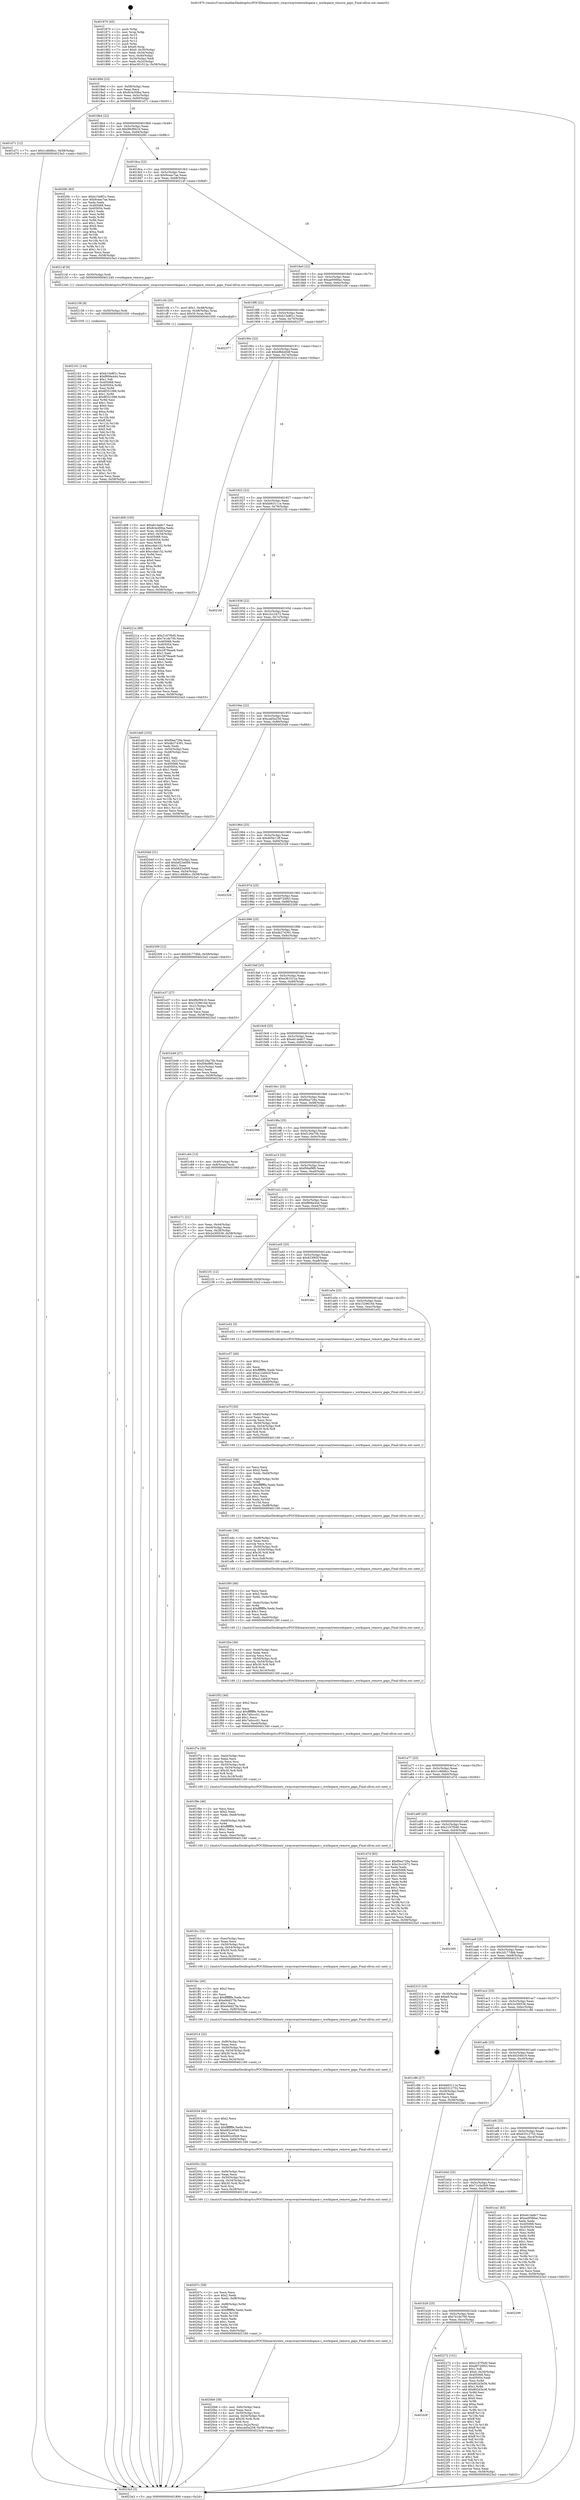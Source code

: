 digraph "0x401870" {
  label = "0x401870 (/mnt/c/Users/mathe/Desktop/tcc/POCII/binaries/extr_swayswaytreeworkspace.c_workspace_remove_gaps_Final-ollvm.out::main(0))"
  labelloc = "t"
  node[shape=record]

  Entry [label="",width=0.3,height=0.3,shape=circle,fillcolor=black,style=filled]
  "0x40189d" [label="{
     0x40189d [23]\l
     | [instrs]\l
     &nbsp;&nbsp;0x40189d \<+3\>: mov -0x58(%rbp),%eax\l
     &nbsp;&nbsp;0x4018a0 \<+2\>: mov %eax,%ecx\l
     &nbsp;&nbsp;0x4018a2 \<+6\>: sub $0x8c4c00ba,%ecx\l
     &nbsp;&nbsp;0x4018a8 \<+3\>: mov %eax,-0x5c(%rbp)\l
     &nbsp;&nbsp;0x4018ab \<+3\>: mov %ecx,-0x60(%rbp)\l
     &nbsp;&nbsp;0x4018ae \<+6\>: je 0000000000401d71 \<main+0x501\>\l
  }"]
  "0x401d71" [label="{
     0x401d71 [12]\l
     | [instrs]\l
     &nbsp;&nbsp;0x401d71 \<+7\>: movl $0x1c48d6cc,-0x58(%rbp)\l
     &nbsp;&nbsp;0x401d78 \<+5\>: jmp 00000000004023a3 \<main+0xb33\>\l
  }"]
  "0x4018b4" [label="{
     0x4018b4 [22]\l
     | [instrs]\l
     &nbsp;&nbsp;0x4018b4 \<+5\>: jmp 00000000004018b9 \<main+0x49\>\l
     &nbsp;&nbsp;0x4018b9 \<+3\>: mov -0x5c(%rbp),%eax\l
     &nbsp;&nbsp;0x4018bc \<+5\>: sub $0x99cf9416,%eax\l
     &nbsp;&nbsp;0x4018c1 \<+3\>: mov %eax,-0x64(%rbp)\l
     &nbsp;&nbsp;0x4018c4 \<+6\>: je 00000000004020fc \<main+0x88c\>\l
  }"]
  Exit [label="",width=0.3,height=0.3,shape=circle,fillcolor=black,style=filled,peripheries=2]
  "0x4020fc" [label="{
     0x4020fc [83]\l
     | [instrs]\l
     &nbsp;&nbsp;0x4020fc \<+5\>: mov $0xb15e8f1c,%eax\l
     &nbsp;&nbsp;0x402101 \<+5\>: mov $0x9ceac7ae,%ecx\l
     &nbsp;&nbsp;0x402106 \<+2\>: xor %edx,%edx\l
     &nbsp;&nbsp;0x402108 \<+7\>: mov 0x405068,%esi\l
     &nbsp;&nbsp;0x40210f \<+7\>: mov 0x405054,%edi\l
     &nbsp;&nbsp;0x402116 \<+3\>: sub $0x1,%edx\l
     &nbsp;&nbsp;0x402119 \<+3\>: mov %esi,%r8d\l
     &nbsp;&nbsp;0x40211c \<+3\>: add %edx,%r8d\l
     &nbsp;&nbsp;0x40211f \<+4\>: imul %r8d,%esi\l
     &nbsp;&nbsp;0x402123 \<+3\>: and $0x1,%esi\l
     &nbsp;&nbsp;0x402126 \<+3\>: cmp $0x0,%esi\l
     &nbsp;&nbsp;0x402129 \<+4\>: sete %r9b\l
     &nbsp;&nbsp;0x40212d \<+3\>: cmp $0xa,%edi\l
     &nbsp;&nbsp;0x402130 \<+4\>: setl %r10b\l
     &nbsp;&nbsp;0x402134 \<+3\>: mov %r9b,%r11b\l
     &nbsp;&nbsp;0x402137 \<+3\>: and %r10b,%r11b\l
     &nbsp;&nbsp;0x40213a \<+3\>: xor %r10b,%r9b\l
     &nbsp;&nbsp;0x40213d \<+3\>: or %r9b,%r11b\l
     &nbsp;&nbsp;0x402140 \<+4\>: test $0x1,%r11b\l
     &nbsp;&nbsp;0x402144 \<+3\>: cmovne %ecx,%eax\l
     &nbsp;&nbsp;0x402147 \<+3\>: mov %eax,-0x58(%rbp)\l
     &nbsp;&nbsp;0x40214a \<+5\>: jmp 00000000004023a3 \<main+0xb33\>\l
  }"]
  "0x4018ca" [label="{
     0x4018ca [22]\l
     | [instrs]\l
     &nbsp;&nbsp;0x4018ca \<+5\>: jmp 00000000004018cf \<main+0x5f\>\l
     &nbsp;&nbsp;0x4018cf \<+3\>: mov -0x5c(%rbp),%eax\l
     &nbsp;&nbsp;0x4018d2 \<+5\>: sub $0x9ceac7ae,%eax\l
     &nbsp;&nbsp;0x4018d7 \<+3\>: mov %eax,-0x68(%rbp)\l
     &nbsp;&nbsp;0x4018da \<+6\>: je 000000000040214f \<main+0x8df\>\l
  }"]
  "0x401b3f" [label="{
     0x401b3f\l
  }", style=dashed]
  "0x40214f" [label="{
     0x40214f [9]\l
     | [instrs]\l
     &nbsp;&nbsp;0x40214f \<+4\>: mov -0x50(%rbp),%rdi\l
     &nbsp;&nbsp;0x402153 \<+5\>: call 0000000000401240 \<workspace_remove_gaps\>\l
     | [calls]\l
     &nbsp;&nbsp;0x401240 \{1\} (/mnt/c/Users/mathe/Desktop/tcc/POCII/binaries/extr_swayswaytreeworkspace.c_workspace_remove_gaps_Final-ollvm.out::workspace_remove_gaps)\l
  }"]
  "0x4018e0" [label="{
     0x4018e0 [22]\l
     | [instrs]\l
     &nbsp;&nbsp;0x4018e0 \<+5\>: jmp 00000000004018e5 \<main+0x75\>\l
     &nbsp;&nbsp;0x4018e5 \<+3\>: mov -0x5c(%rbp),%eax\l
     &nbsp;&nbsp;0x4018e8 \<+5\>: sub $0xae9566ac,%eax\l
     &nbsp;&nbsp;0x4018ed \<+3\>: mov %eax,-0x6c(%rbp)\l
     &nbsp;&nbsp;0x4018f0 \<+6\>: je 0000000000401cf4 \<main+0x484\>\l
  }"]
  "0x402272" [label="{
     0x402272 [151]\l
     | [instrs]\l
     &nbsp;&nbsp;0x402272 \<+5\>: mov $0x2197f5d0,%eax\l
     &nbsp;&nbsp;0x402277 \<+5\>: mov $0xd9720f43,%ecx\l
     &nbsp;&nbsp;0x40227c \<+2\>: mov $0x1,%dl\l
     &nbsp;&nbsp;0x40227e \<+7\>: movl $0x0,-0x30(%rbp)\l
     &nbsp;&nbsp;0x402285 \<+7\>: mov 0x405068,%esi\l
     &nbsp;&nbsp;0x40228c \<+7\>: mov 0x405054,%edi\l
     &nbsp;&nbsp;0x402293 \<+3\>: mov %esi,%r8d\l
     &nbsp;&nbsp;0x402296 \<+7\>: sub $0x802d3e36,%r8d\l
     &nbsp;&nbsp;0x40229d \<+4\>: sub $0x1,%r8d\l
     &nbsp;&nbsp;0x4022a1 \<+7\>: add $0x802d3e36,%r8d\l
     &nbsp;&nbsp;0x4022a8 \<+4\>: imul %r8d,%esi\l
     &nbsp;&nbsp;0x4022ac \<+3\>: and $0x1,%esi\l
     &nbsp;&nbsp;0x4022af \<+3\>: cmp $0x0,%esi\l
     &nbsp;&nbsp;0x4022b2 \<+4\>: sete %r9b\l
     &nbsp;&nbsp;0x4022b6 \<+3\>: cmp $0xa,%edi\l
     &nbsp;&nbsp;0x4022b9 \<+4\>: setl %r10b\l
     &nbsp;&nbsp;0x4022bd \<+3\>: mov %r9b,%r11b\l
     &nbsp;&nbsp;0x4022c0 \<+4\>: xor $0xff,%r11b\l
     &nbsp;&nbsp;0x4022c4 \<+3\>: mov %r10b,%bl\l
     &nbsp;&nbsp;0x4022c7 \<+3\>: xor $0xff,%bl\l
     &nbsp;&nbsp;0x4022ca \<+3\>: xor $0x1,%dl\l
     &nbsp;&nbsp;0x4022cd \<+3\>: mov %r11b,%r14b\l
     &nbsp;&nbsp;0x4022d0 \<+4\>: and $0xff,%r14b\l
     &nbsp;&nbsp;0x4022d4 \<+3\>: and %dl,%r9b\l
     &nbsp;&nbsp;0x4022d7 \<+3\>: mov %bl,%r15b\l
     &nbsp;&nbsp;0x4022da \<+4\>: and $0xff,%r15b\l
     &nbsp;&nbsp;0x4022de \<+3\>: and %dl,%r10b\l
     &nbsp;&nbsp;0x4022e1 \<+3\>: or %r9b,%r14b\l
     &nbsp;&nbsp;0x4022e4 \<+3\>: or %r10b,%r15b\l
     &nbsp;&nbsp;0x4022e7 \<+3\>: xor %r15b,%r14b\l
     &nbsp;&nbsp;0x4022ea \<+3\>: or %bl,%r11b\l
     &nbsp;&nbsp;0x4022ed \<+4\>: xor $0xff,%r11b\l
     &nbsp;&nbsp;0x4022f1 \<+3\>: or $0x1,%dl\l
     &nbsp;&nbsp;0x4022f4 \<+3\>: and %dl,%r11b\l
     &nbsp;&nbsp;0x4022f7 \<+3\>: or %r11b,%r14b\l
     &nbsp;&nbsp;0x4022fa \<+4\>: test $0x1,%r14b\l
     &nbsp;&nbsp;0x4022fe \<+3\>: cmovne %ecx,%eax\l
     &nbsp;&nbsp;0x402301 \<+3\>: mov %eax,-0x58(%rbp)\l
     &nbsp;&nbsp;0x402304 \<+5\>: jmp 00000000004023a3 \<main+0xb33\>\l
  }"]
  "0x401cf4" [label="{
     0x401cf4 [20]\l
     | [instrs]\l
     &nbsp;&nbsp;0x401cf4 \<+7\>: movl $0x1,-0x48(%rbp)\l
     &nbsp;&nbsp;0x401cfb \<+4\>: movslq -0x48(%rbp),%rax\l
     &nbsp;&nbsp;0x401cff \<+4\>: imul $0x30,%rax,%rdi\l
     &nbsp;&nbsp;0x401d03 \<+5\>: call 0000000000401050 \<malloc@plt\>\l
     | [calls]\l
     &nbsp;&nbsp;0x401050 \{1\} (unknown)\l
  }"]
  "0x4018f6" [label="{
     0x4018f6 [22]\l
     | [instrs]\l
     &nbsp;&nbsp;0x4018f6 \<+5\>: jmp 00000000004018fb \<main+0x8b\>\l
     &nbsp;&nbsp;0x4018fb \<+3\>: mov -0x5c(%rbp),%eax\l
     &nbsp;&nbsp;0x4018fe \<+5\>: sub $0xb15e8f1c,%eax\l
     &nbsp;&nbsp;0x401903 \<+3\>: mov %eax,-0x70(%rbp)\l
     &nbsp;&nbsp;0x401906 \<+6\>: je 0000000000402377 \<main+0xb07\>\l
  }"]
  "0x401b26" [label="{
     0x401b26 [25]\l
     | [instrs]\l
     &nbsp;&nbsp;0x401b26 \<+5\>: jmp 0000000000401b2b \<main+0x2bb\>\l
     &nbsp;&nbsp;0x401b2b \<+3\>: mov -0x5c(%rbp),%eax\l
     &nbsp;&nbsp;0x401b2e \<+5\>: sub $0x7e1de700,%eax\l
     &nbsp;&nbsp;0x401b33 \<+6\>: mov %eax,-0xcc(%rbp)\l
     &nbsp;&nbsp;0x401b39 \<+6\>: je 0000000000402272 \<main+0xa02\>\l
  }"]
  "0x402377" [label="{
     0x402377\l
  }", style=dashed]
  "0x40190c" [label="{
     0x40190c [22]\l
     | [instrs]\l
     &nbsp;&nbsp;0x40190c \<+5\>: jmp 0000000000401911 \<main+0xa1\>\l
     &nbsp;&nbsp;0x401911 \<+3\>: mov -0x5c(%rbp),%eax\l
     &nbsp;&nbsp;0x401914 \<+5\>: sub $0xb9bb40df,%eax\l
     &nbsp;&nbsp;0x401919 \<+3\>: mov %eax,-0x74(%rbp)\l
     &nbsp;&nbsp;0x40191c \<+6\>: je 000000000040221a \<main+0x9aa\>\l
  }"]
  "0x402209" [label="{
     0x402209\l
  }", style=dashed]
  "0x40221a" [label="{
     0x40221a [88]\l
     | [instrs]\l
     &nbsp;&nbsp;0x40221a \<+5\>: mov $0x2197f5d0,%eax\l
     &nbsp;&nbsp;0x40221f \<+5\>: mov $0x7e1de700,%ecx\l
     &nbsp;&nbsp;0x402224 \<+7\>: mov 0x405068,%edx\l
     &nbsp;&nbsp;0x40222b \<+7\>: mov 0x405054,%esi\l
     &nbsp;&nbsp;0x402232 \<+2\>: mov %edx,%edi\l
     &nbsp;&nbsp;0x402234 \<+6\>: sub $0x2878eae8,%edi\l
     &nbsp;&nbsp;0x40223a \<+3\>: sub $0x1,%edi\l
     &nbsp;&nbsp;0x40223d \<+6\>: add $0x2878eae8,%edi\l
     &nbsp;&nbsp;0x402243 \<+3\>: imul %edi,%edx\l
     &nbsp;&nbsp;0x402246 \<+3\>: and $0x1,%edx\l
     &nbsp;&nbsp;0x402249 \<+3\>: cmp $0x0,%edx\l
     &nbsp;&nbsp;0x40224c \<+4\>: sete %r8b\l
     &nbsp;&nbsp;0x402250 \<+3\>: cmp $0xa,%esi\l
     &nbsp;&nbsp;0x402253 \<+4\>: setl %r9b\l
     &nbsp;&nbsp;0x402257 \<+3\>: mov %r8b,%r10b\l
     &nbsp;&nbsp;0x40225a \<+3\>: and %r9b,%r10b\l
     &nbsp;&nbsp;0x40225d \<+3\>: xor %r9b,%r8b\l
     &nbsp;&nbsp;0x402260 \<+3\>: or %r8b,%r10b\l
     &nbsp;&nbsp;0x402263 \<+4\>: test $0x1,%r10b\l
     &nbsp;&nbsp;0x402267 \<+3\>: cmovne %ecx,%eax\l
     &nbsp;&nbsp;0x40226a \<+3\>: mov %eax,-0x58(%rbp)\l
     &nbsp;&nbsp;0x40226d \<+5\>: jmp 00000000004023a3 \<main+0xb33\>\l
  }"]
  "0x401922" [label="{
     0x401922 [22]\l
     | [instrs]\l
     &nbsp;&nbsp;0x401922 \<+5\>: jmp 0000000000401927 \<main+0xb7\>\l
     &nbsp;&nbsp;0x401927 \<+3\>: mov -0x5c(%rbp),%eax\l
     &nbsp;&nbsp;0x40192a \<+5\>: sub $0xbb63111e,%eax\l
     &nbsp;&nbsp;0x40192f \<+3\>: mov %eax,-0x78(%rbp)\l
     &nbsp;&nbsp;0x401932 \<+6\>: je 00000000004021fd \<main+0x98d\>\l
  }"]
  "0x402161" [label="{
     0x402161 [144]\l
     | [instrs]\l
     &nbsp;&nbsp;0x402161 \<+5\>: mov $0xb15e8f1c,%eax\l
     &nbsp;&nbsp;0x402166 \<+5\>: mov $0xf806e444,%ecx\l
     &nbsp;&nbsp;0x40216b \<+2\>: mov $0x1,%dl\l
     &nbsp;&nbsp;0x40216d \<+7\>: mov 0x405068,%esi\l
     &nbsp;&nbsp;0x402174 \<+8\>: mov 0x405054,%r8d\l
     &nbsp;&nbsp;0x40217c \<+3\>: mov %esi,%r9d\l
     &nbsp;&nbsp;0x40217f \<+7\>: add $0x8f351098,%r9d\l
     &nbsp;&nbsp;0x402186 \<+4\>: sub $0x1,%r9d\l
     &nbsp;&nbsp;0x40218a \<+7\>: sub $0x8f351098,%r9d\l
     &nbsp;&nbsp;0x402191 \<+4\>: imul %r9d,%esi\l
     &nbsp;&nbsp;0x402195 \<+3\>: and $0x1,%esi\l
     &nbsp;&nbsp;0x402198 \<+3\>: cmp $0x0,%esi\l
     &nbsp;&nbsp;0x40219b \<+4\>: sete %r10b\l
     &nbsp;&nbsp;0x40219f \<+4\>: cmp $0xa,%r8d\l
     &nbsp;&nbsp;0x4021a3 \<+4\>: setl %r11b\l
     &nbsp;&nbsp;0x4021a7 \<+3\>: mov %r10b,%bl\l
     &nbsp;&nbsp;0x4021aa \<+3\>: xor $0xff,%bl\l
     &nbsp;&nbsp;0x4021ad \<+3\>: mov %r11b,%r14b\l
     &nbsp;&nbsp;0x4021b0 \<+4\>: xor $0xff,%r14b\l
     &nbsp;&nbsp;0x4021b4 \<+3\>: xor $0x0,%dl\l
     &nbsp;&nbsp;0x4021b7 \<+3\>: mov %bl,%r15b\l
     &nbsp;&nbsp;0x4021ba \<+4\>: and $0x0,%r15b\l
     &nbsp;&nbsp;0x4021be \<+3\>: and %dl,%r10b\l
     &nbsp;&nbsp;0x4021c1 \<+3\>: mov %r14b,%r12b\l
     &nbsp;&nbsp;0x4021c4 \<+4\>: and $0x0,%r12b\l
     &nbsp;&nbsp;0x4021c8 \<+3\>: and %dl,%r11b\l
     &nbsp;&nbsp;0x4021cb \<+3\>: or %r10b,%r15b\l
     &nbsp;&nbsp;0x4021ce \<+3\>: or %r11b,%r12b\l
     &nbsp;&nbsp;0x4021d1 \<+3\>: xor %r12b,%r15b\l
     &nbsp;&nbsp;0x4021d4 \<+3\>: or %r14b,%bl\l
     &nbsp;&nbsp;0x4021d7 \<+3\>: xor $0xff,%bl\l
     &nbsp;&nbsp;0x4021da \<+3\>: or $0x0,%dl\l
     &nbsp;&nbsp;0x4021dd \<+2\>: and %dl,%bl\l
     &nbsp;&nbsp;0x4021df \<+3\>: or %bl,%r15b\l
     &nbsp;&nbsp;0x4021e2 \<+4\>: test $0x1,%r15b\l
     &nbsp;&nbsp;0x4021e6 \<+3\>: cmovne %ecx,%eax\l
     &nbsp;&nbsp;0x4021e9 \<+3\>: mov %eax,-0x58(%rbp)\l
     &nbsp;&nbsp;0x4021ec \<+5\>: jmp 00000000004023a3 \<main+0xb33\>\l
  }"]
  "0x4021fd" [label="{
     0x4021fd\l
  }", style=dashed]
  "0x401938" [label="{
     0x401938 [22]\l
     | [instrs]\l
     &nbsp;&nbsp;0x401938 \<+5\>: jmp 000000000040193d \<main+0xcd\>\l
     &nbsp;&nbsp;0x40193d \<+3\>: mov -0x5c(%rbp),%eax\l
     &nbsp;&nbsp;0x401940 \<+5\>: sub $0xc2cc2472,%eax\l
     &nbsp;&nbsp;0x401945 \<+3\>: mov %eax,-0x7c(%rbp)\l
     &nbsp;&nbsp;0x401948 \<+6\>: je 0000000000401dd0 \<main+0x560\>\l
  }"]
  "0x402158" [label="{
     0x402158 [9]\l
     | [instrs]\l
     &nbsp;&nbsp;0x402158 \<+4\>: mov -0x50(%rbp),%rdi\l
     &nbsp;&nbsp;0x40215c \<+5\>: call 0000000000401030 \<free@plt\>\l
     | [calls]\l
     &nbsp;&nbsp;0x401030 \{1\} (unknown)\l
  }"]
  "0x401dd0" [label="{
     0x401dd0 [103]\l
     | [instrs]\l
     &nbsp;&nbsp;0x401dd0 \<+5\>: mov $0xf0ea729a,%eax\l
     &nbsp;&nbsp;0x401dd5 \<+5\>: mov $0xdb274391,%ecx\l
     &nbsp;&nbsp;0x401dda \<+2\>: xor %edx,%edx\l
     &nbsp;&nbsp;0x401ddc \<+3\>: mov -0x54(%rbp),%esi\l
     &nbsp;&nbsp;0x401ddf \<+3\>: cmp -0x48(%rbp),%esi\l
     &nbsp;&nbsp;0x401de2 \<+4\>: setl %dil\l
     &nbsp;&nbsp;0x401de6 \<+4\>: and $0x1,%dil\l
     &nbsp;&nbsp;0x401dea \<+4\>: mov %dil,-0x21(%rbp)\l
     &nbsp;&nbsp;0x401dee \<+7\>: mov 0x405068,%esi\l
     &nbsp;&nbsp;0x401df5 \<+8\>: mov 0x405054,%r8d\l
     &nbsp;&nbsp;0x401dfd \<+3\>: sub $0x1,%edx\l
     &nbsp;&nbsp;0x401e00 \<+3\>: mov %esi,%r9d\l
     &nbsp;&nbsp;0x401e03 \<+3\>: add %edx,%r9d\l
     &nbsp;&nbsp;0x401e06 \<+4\>: imul %r9d,%esi\l
     &nbsp;&nbsp;0x401e0a \<+3\>: and $0x1,%esi\l
     &nbsp;&nbsp;0x401e0d \<+3\>: cmp $0x0,%esi\l
     &nbsp;&nbsp;0x401e10 \<+4\>: sete %dil\l
     &nbsp;&nbsp;0x401e14 \<+4\>: cmp $0xa,%r8d\l
     &nbsp;&nbsp;0x401e18 \<+4\>: setl %r10b\l
     &nbsp;&nbsp;0x401e1c \<+3\>: mov %dil,%r11b\l
     &nbsp;&nbsp;0x401e1f \<+3\>: and %r10b,%r11b\l
     &nbsp;&nbsp;0x401e22 \<+3\>: xor %r10b,%dil\l
     &nbsp;&nbsp;0x401e25 \<+3\>: or %dil,%r11b\l
     &nbsp;&nbsp;0x401e28 \<+4\>: test $0x1,%r11b\l
     &nbsp;&nbsp;0x401e2c \<+3\>: cmovne %ecx,%eax\l
     &nbsp;&nbsp;0x401e2f \<+3\>: mov %eax,-0x58(%rbp)\l
     &nbsp;&nbsp;0x401e32 \<+5\>: jmp 00000000004023a3 \<main+0xb33\>\l
  }"]
  "0x40194e" [label="{
     0x40194e [22]\l
     | [instrs]\l
     &nbsp;&nbsp;0x40194e \<+5\>: jmp 0000000000401953 \<main+0xe3\>\l
     &nbsp;&nbsp;0x401953 \<+3\>: mov -0x5c(%rbp),%eax\l
     &nbsp;&nbsp;0x401956 \<+5\>: sub $0xcad5a258,%eax\l
     &nbsp;&nbsp;0x40195b \<+3\>: mov %eax,-0x80(%rbp)\l
     &nbsp;&nbsp;0x40195e \<+6\>: je 00000000004020dd \<main+0x86d\>\l
  }"]
  "0x4020b6" [label="{
     0x4020b6 [39]\l
     | [instrs]\l
     &nbsp;&nbsp;0x4020b6 \<+6\>: mov -0xfc(%rbp),%ecx\l
     &nbsp;&nbsp;0x4020bc \<+3\>: imul %eax,%ecx\l
     &nbsp;&nbsp;0x4020bf \<+4\>: mov -0x50(%rbp),%rsi\l
     &nbsp;&nbsp;0x4020c3 \<+4\>: movslq -0x54(%rbp),%rdi\l
     &nbsp;&nbsp;0x4020c7 \<+4\>: imul $0x30,%rdi,%rdi\l
     &nbsp;&nbsp;0x4020cb \<+3\>: add %rdi,%rsi\l
     &nbsp;&nbsp;0x4020ce \<+3\>: mov %ecx,0x2c(%rsi)\l
     &nbsp;&nbsp;0x4020d1 \<+7\>: movl $0xcad5a258,-0x58(%rbp)\l
     &nbsp;&nbsp;0x4020d8 \<+5\>: jmp 00000000004023a3 \<main+0xb33\>\l
  }"]
  "0x4020dd" [label="{
     0x4020dd [31]\l
     | [instrs]\l
     &nbsp;&nbsp;0x4020dd \<+3\>: mov -0x54(%rbp),%eax\l
     &nbsp;&nbsp;0x4020e0 \<+5\>: add $0xb823a008,%eax\l
     &nbsp;&nbsp;0x4020e5 \<+3\>: add $0x1,%eax\l
     &nbsp;&nbsp;0x4020e8 \<+5\>: sub $0xb823a008,%eax\l
     &nbsp;&nbsp;0x4020ed \<+3\>: mov %eax,-0x54(%rbp)\l
     &nbsp;&nbsp;0x4020f0 \<+7\>: movl $0x1c48d6cc,-0x58(%rbp)\l
     &nbsp;&nbsp;0x4020f7 \<+5\>: jmp 00000000004023a3 \<main+0xb33\>\l
  }"]
  "0x401964" [label="{
     0x401964 [25]\l
     | [instrs]\l
     &nbsp;&nbsp;0x401964 \<+5\>: jmp 0000000000401969 \<main+0xf9\>\l
     &nbsp;&nbsp;0x401969 \<+3\>: mov -0x5c(%rbp),%eax\l
     &nbsp;&nbsp;0x40196c \<+5\>: sub $0xd05b11ff,%eax\l
     &nbsp;&nbsp;0x401971 \<+6\>: mov %eax,-0x84(%rbp)\l
     &nbsp;&nbsp;0x401977 \<+6\>: je 0000000000402328 \<main+0xab8\>\l
  }"]
  "0x40207c" [label="{
     0x40207c [58]\l
     | [instrs]\l
     &nbsp;&nbsp;0x40207c \<+2\>: xor %ecx,%ecx\l
     &nbsp;&nbsp;0x40207e \<+5\>: mov $0x2,%edx\l
     &nbsp;&nbsp;0x402083 \<+6\>: mov %edx,-0xf8(%rbp)\l
     &nbsp;&nbsp;0x402089 \<+1\>: cltd\l
     &nbsp;&nbsp;0x40208a \<+7\>: mov -0xf8(%rbp),%r9d\l
     &nbsp;&nbsp;0x402091 \<+3\>: idiv %r9d\l
     &nbsp;&nbsp;0x402094 \<+6\>: imul $0xfffffffe,%edx,%edx\l
     &nbsp;&nbsp;0x40209a \<+3\>: mov %ecx,%r10d\l
     &nbsp;&nbsp;0x40209d \<+3\>: sub %edx,%r10d\l
     &nbsp;&nbsp;0x4020a0 \<+2\>: mov %ecx,%edx\l
     &nbsp;&nbsp;0x4020a2 \<+3\>: sub $0x1,%edx\l
     &nbsp;&nbsp;0x4020a5 \<+3\>: add %edx,%r10d\l
     &nbsp;&nbsp;0x4020a8 \<+3\>: sub %r10d,%ecx\l
     &nbsp;&nbsp;0x4020ab \<+6\>: mov %ecx,-0xfc(%rbp)\l
     &nbsp;&nbsp;0x4020b1 \<+5\>: call 0000000000401160 \<next_i\>\l
     | [calls]\l
     &nbsp;&nbsp;0x401160 \{1\} (/mnt/c/Users/mathe/Desktop/tcc/POCII/binaries/extr_swayswaytreeworkspace.c_workspace_remove_gaps_Final-ollvm.out::next_i)\l
  }"]
  "0x402328" [label="{
     0x402328\l
  }", style=dashed]
  "0x40197d" [label="{
     0x40197d [25]\l
     | [instrs]\l
     &nbsp;&nbsp;0x40197d \<+5\>: jmp 0000000000401982 \<main+0x112\>\l
     &nbsp;&nbsp;0x401982 \<+3\>: mov -0x5c(%rbp),%eax\l
     &nbsp;&nbsp;0x401985 \<+5\>: sub $0xd9720f43,%eax\l
     &nbsp;&nbsp;0x40198a \<+6\>: mov %eax,-0x88(%rbp)\l
     &nbsp;&nbsp;0x401990 \<+6\>: je 0000000000402309 \<main+0xa99\>\l
  }"]
  "0x40205c" [label="{
     0x40205c [32]\l
     | [instrs]\l
     &nbsp;&nbsp;0x40205c \<+6\>: mov -0xf4(%rbp),%ecx\l
     &nbsp;&nbsp;0x402062 \<+3\>: imul %eax,%ecx\l
     &nbsp;&nbsp;0x402065 \<+4\>: mov -0x50(%rbp),%rsi\l
     &nbsp;&nbsp;0x402069 \<+4\>: movslq -0x54(%rbp),%rdi\l
     &nbsp;&nbsp;0x40206d \<+4\>: imul $0x30,%rdi,%rdi\l
     &nbsp;&nbsp;0x402071 \<+3\>: add %rdi,%rsi\l
     &nbsp;&nbsp;0x402074 \<+3\>: mov %ecx,0x28(%rsi)\l
     &nbsp;&nbsp;0x402077 \<+5\>: call 0000000000401160 \<next_i\>\l
     | [calls]\l
     &nbsp;&nbsp;0x401160 \{1\} (/mnt/c/Users/mathe/Desktop/tcc/POCII/binaries/extr_swayswaytreeworkspace.c_workspace_remove_gaps_Final-ollvm.out::next_i)\l
  }"]
  "0x402309" [label="{
     0x402309 [12]\l
     | [instrs]\l
     &nbsp;&nbsp;0x402309 \<+7\>: movl $0x2d177dbb,-0x58(%rbp)\l
     &nbsp;&nbsp;0x402310 \<+5\>: jmp 00000000004023a3 \<main+0xb33\>\l
  }"]
  "0x401996" [label="{
     0x401996 [25]\l
     | [instrs]\l
     &nbsp;&nbsp;0x401996 \<+5\>: jmp 000000000040199b \<main+0x12b\>\l
     &nbsp;&nbsp;0x40199b \<+3\>: mov -0x5c(%rbp),%eax\l
     &nbsp;&nbsp;0x40199e \<+5\>: sub $0xdb274391,%eax\l
     &nbsp;&nbsp;0x4019a3 \<+6\>: mov %eax,-0x8c(%rbp)\l
     &nbsp;&nbsp;0x4019a9 \<+6\>: je 0000000000401e37 \<main+0x5c7\>\l
  }"]
  "0x402034" [label="{
     0x402034 [40]\l
     | [instrs]\l
     &nbsp;&nbsp;0x402034 \<+5\>: mov $0x2,%ecx\l
     &nbsp;&nbsp;0x402039 \<+1\>: cltd\l
     &nbsp;&nbsp;0x40203a \<+2\>: idiv %ecx\l
     &nbsp;&nbsp;0x40203c \<+6\>: imul $0xfffffffe,%edx,%ecx\l
     &nbsp;&nbsp;0x402042 \<+6\>: sub $0x682c45b9,%ecx\l
     &nbsp;&nbsp;0x402048 \<+3\>: add $0x1,%ecx\l
     &nbsp;&nbsp;0x40204b \<+6\>: add $0x682c45b9,%ecx\l
     &nbsp;&nbsp;0x402051 \<+6\>: mov %ecx,-0xf4(%rbp)\l
     &nbsp;&nbsp;0x402057 \<+5\>: call 0000000000401160 \<next_i\>\l
     | [calls]\l
     &nbsp;&nbsp;0x401160 \{1\} (/mnt/c/Users/mathe/Desktop/tcc/POCII/binaries/extr_swayswaytreeworkspace.c_workspace_remove_gaps_Final-ollvm.out::next_i)\l
  }"]
  "0x401e37" [label="{
     0x401e37 [27]\l
     | [instrs]\l
     &nbsp;&nbsp;0x401e37 \<+5\>: mov $0x99cf9416,%eax\l
     &nbsp;&nbsp;0x401e3c \<+5\>: mov $0x1529616d,%ecx\l
     &nbsp;&nbsp;0x401e41 \<+3\>: mov -0x21(%rbp),%dl\l
     &nbsp;&nbsp;0x401e44 \<+3\>: test $0x1,%dl\l
     &nbsp;&nbsp;0x401e47 \<+3\>: cmovne %ecx,%eax\l
     &nbsp;&nbsp;0x401e4a \<+3\>: mov %eax,-0x58(%rbp)\l
     &nbsp;&nbsp;0x401e4d \<+5\>: jmp 00000000004023a3 \<main+0xb33\>\l
  }"]
  "0x4019af" [label="{
     0x4019af [25]\l
     | [instrs]\l
     &nbsp;&nbsp;0x4019af \<+5\>: jmp 00000000004019b4 \<main+0x144\>\l
     &nbsp;&nbsp;0x4019b4 \<+3\>: mov -0x5c(%rbp),%eax\l
     &nbsp;&nbsp;0x4019b7 \<+5\>: sub $0xe361012a,%eax\l
     &nbsp;&nbsp;0x4019bc \<+6\>: mov %eax,-0x90(%rbp)\l
     &nbsp;&nbsp;0x4019c2 \<+6\>: je 0000000000401b49 \<main+0x2d9\>\l
  }"]
  "0x402014" [label="{
     0x402014 [32]\l
     | [instrs]\l
     &nbsp;&nbsp;0x402014 \<+6\>: mov -0xf0(%rbp),%ecx\l
     &nbsp;&nbsp;0x40201a \<+3\>: imul %eax,%ecx\l
     &nbsp;&nbsp;0x40201d \<+4\>: mov -0x50(%rbp),%rsi\l
     &nbsp;&nbsp;0x402021 \<+4\>: movslq -0x54(%rbp),%rdi\l
     &nbsp;&nbsp;0x402025 \<+4\>: imul $0x30,%rdi,%rdi\l
     &nbsp;&nbsp;0x402029 \<+3\>: add %rdi,%rsi\l
     &nbsp;&nbsp;0x40202c \<+3\>: mov %ecx,0x24(%rsi)\l
     &nbsp;&nbsp;0x40202f \<+5\>: call 0000000000401160 \<next_i\>\l
     | [calls]\l
     &nbsp;&nbsp;0x401160 \{1\} (/mnt/c/Users/mathe/Desktop/tcc/POCII/binaries/extr_swayswaytreeworkspace.c_workspace_remove_gaps_Final-ollvm.out::next_i)\l
  }"]
  "0x401b49" [label="{
     0x401b49 [27]\l
     | [instrs]\l
     &nbsp;&nbsp;0x401b49 \<+5\>: mov $0xf126a75b,%eax\l
     &nbsp;&nbsp;0x401b4e \<+5\>: mov $0xf56ef9f0,%ecx\l
     &nbsp;&nbsp;0x401b53 \<+3\>: mov -0x2c(%rbp),%edx\l
     &nbsp;&nbsp;0x401b56 \<+3\>: cmp $0x2,%edx\l
     &nbsp;&nbsp;0x401b59 \<+3\>: cmovne %ecx,%eax\l
     &nbsp;&nbsp;0x401b5c \<+3\>: mov %eax,-0x58(%rbp)\l
     &nbsp;&nbsp;0x401b5f \<+5\>: jmp 00000000004023a3 \<main+0xb33\>\l
  }"]
  "0x4019c8" [label="{
     0x4019c8 [25]\l
     | [instrs]\l
     &nbsp;&nbsp;0x4019c8 \<+5\>: jmp 00000000004019cd \<main+0x15d\>\l
     &nbsp;&nbsp;0x4019cd \<+3\>: mov -0x5c(%rbp),%eax\l
     &nbsp;&nbsp;0x4019d0 \<+5\>: sub $0xeb14a8c7,%eax\l
     &nbsp;&nbsp;0x4019d5 \<+6\>: mov %eax,-0x94(%rbp)\l
     &nbsp;&nbsp;0x4019db \<+6\>: je 0000000000402340 \<main+0xad0\>\l
  }"]
  "0x4023a3" [label="{
     0x4023a3 [5]\l
     | [instrs]\l
     &nbsp;&nbsp;0x4023a3 \<+5\>: jmp 000000000040189d \<main+0x2d\>\l
  }"]
  "0x401870" [label="{
     0x401870 [45]\l
     | [instrs]\l
     &nbsp;&nbsp;0x401870 \<+1\>: push %rbp\l
     &nbsp;&nbsp;0x401871 \<+3\>: mov %rsp,%rbp\l
     &nbsp;&nbsp;0x401874 \<+2\>: push %r15\l
     &nbsp;&nbsp;0x401876 \<+2\>: push %r14\l
     &nbsp;&nbsp;0x401878 \<+2\>: push %r12\l
     &nbsp;&nbsp;0x40187a \<+1\>: push %rbx\l
     &nbsp;&nbsp;0x40187b \<+7\>: sub $0xe0,%rsp\l
     &nbsp;&nbsp;0x401882 \<+7\>: movl $0x0,-0x30(%rbp)\l
     &nbsp;&nbsp;0x401889 \<+3\>: mov %edi,-0x34(%rbp)\l
     &nbsp;&nbsp;0x40188c \<+4\>: mov %rsi,-0x40(%rbp)\l
     &nbsp;&nbsp;0x401890 \<+3\>: mov -0x34(%rbp),%edi\l
     &nbsp;&nbsp;0x401893 \<+3\>: mov %edi,-0x2c(%rbp)\l
     &nbsp;&nbsp;0x401896 \<+7\>: movl $0xe361012a,-0x58(%rbp)\l
  }"]
  "0x401fec" [label="{
     0x401fec [40]\l
     | [instrs]\l
     &nbsp;&nbsp;0x401fec \<+5\>: mov $0x2,%ecx\l
     &nbsp;&nbsp;0x401ff1 \<+1\>: cltd\l
     &nbsp;&nbsp;0x401ff2 \<+2\>: idiv %ecx\l
     &nbsp;&nbsp;0x401ff4 \<+6\>: imul $0xfffffffe,%edx,%ecx\l
     &nbsp;&nbsp;0x401ffa \<+6\>: sub $0xe9dd27fa,%ecx\l
     &nbsp;&nbsp;0x402000 \<+3\>: add $0x1,%ecx\l
     &nbsp;&nbsp;0x402003 \<+6\>: add $0xe9dd27fa,%ecx\l
     &nbsp;&nbsp;0x402009 \<+6\>: mov %ecx,-0xf0(%rbp)\l
     &nbsp;&nbsp;0x40200f \<+5\>: call 0000000000401160 \<next_i\>\l
     | [calls]\l
     &nbsp;&nbsp;0x401160 \{1\} (/mnt/c/Users/mathe/Desktop/tcc/POCII/binaries/extr_swayswaytreeworkspace.c_workspace_remove_gaps_Final-ollvm.out::next_i)\l
  }"]
  "0x402340" [label="{
     0x402340\l
  }", style=dashed]
  "0x4019e1" [label="{
     0x4019e1 [25]\l
     | [instrs]\l
     &nbsp;&nbsp;0x4019e1 \<+5\>: jmp 00000000004019e6 \<main+0x176\>\l
     &nbsp;&nbsp;0x4019e6 \<+3\>: mov -0x5c(%rbp),%eax\l
     &nbsp;&nbsp;0x4019e9 \<+5\>: sub $0xf0ea729a,%eax\l
     &nbsp;&nbsp;0x4019ee \<+6\>: mov %eax,-0x98(%rbp)\l
     &nbsp;&nbsp;0x4019f4 \<+6\>: je 000000000040236b \<main+0xafb\>\l
  }"]
  "0x401fcc" [label="{
     0x401fcc [32]\l
     | [instrs]\l
     &nbsp;&nbsp;0x401fcc \<+6\>: mov -0xec(%rbp),%ecx\l
     &nbsp;&nbsp;0x401fd2 \<+3\>: imul %eax,%ecx\l
     &nbsp;&nbsp;0x401fd5 \<+4\>: mov -0x50(%rbp),%rsi\l
     &nbsp;&nbsp;0x401fd9 \<+4\>: movslq -0x54(%rbp),%rdi\l
     &nbsp;&nbsp;0x401fdd \<+4\>: imul $0x30,%rdi,%rdi\l
     &nbsp;&nbsp;0x401fe1 \<+3\>: add %rdi,%rsi\l
     &nbsp;&nbsp;0x401fe4 \<+3\>: mov %ecx,0x20(%rsi)\l
     &nbsp;&nbsp;0x401fe7 \<+5\>: call 0000000000401160 \<next_i\>\l
     | [calls]\l
     &nbsp;&nbsp;0x401160 \{1\} (/mnt/c/Users/mathe/Desktop/tcc/POCII/binaries/extr_swayswaytreeworkspace.c_workspace_remove_gaps_Final-ollvm.out::next_i)\l
  }"]
  "0x40236b" [label="{
     0x40236b\l
  }", style=dashed]
  "0x4019fa" [label="{
     0x4019fa [25]\l
     | [instrs]\l
     &nbsp;&nbsp;0x4019fa \<+5\>: jmp 00000000004019ff \<main+0x18f\>\l
     &nbsp;&nbsp;0x4019ff \<+3\>: mov -0x5c(%rbp),%eax\l
     &nbsp;&nbsp;0x401a02 \<+5\>: sub $0xf126a75b,%eax\l
     &nbsp;&nbsp;0x401a07 \<+6\>: mov %eax,-0x9c(%rbp)\l
     &nbsp;&nbsp;0x401a0d \<+6\>: je 0000000000401c64 \<main+0x3f4\>\l
  }"]
  "0x401f9e" [label="{
     0x401f9e [46]\l
     | [instrs]\l
     &nbsp;&nbsp;0x401f9e \<+2\>: xor %ecx,%ecx\l
     &nbsp;&nbsp;0x401fa0 \<+5\>: mov $0x2,%edx\l
     &nbsp;&nbsp;0x401fa5 \<+6\>: mov %edx,-0xe8(%rbp)\l
     &nbsp;&nbsp;0x401fab \<+1\>: cltd\l
     &nbsp;&nbsp;0x401fac \<+7\>: mov -0xe8(%rbp),%r9d\l
     &nbsp;&nbsp;0x401fb3 \<+3\>: idiv %r9d\l
     &nbsp;&nbsp;0x401fb6 \<+6\>: imul $0xfffffffe,%edx,%edx\l
     &nbsp;&nbsp;0x401fbc \<+3\>: sub $0x1,%ecx\l
     &nbsp;&nbsp;0x401fbf \<+2\>: sub %ecx,%edx\l
     &nbsp;&nbsp;0x401fc1 \<+6\>: mov %edx,-0xec(%rbp)\l
     &nbsp;&nbsp;0x401fc7 \<+5\>: call 0000000000401160 \<next_i\>\l
     | [calls]\l
     &nbsp;&nbsp;0x401160 \{1\} (/mnt/c/Users/mathe/Desktop/tcc/POCII/binaries/extr_swayswaytreeworkspace.c_workspace_remove_gaps_Final-ollvm.out::next_i)\l
  }"]
  "0x401c64" [label="{
     0x401c64 [13]\l
     | [instrs]\l
     &nbsp;&nbsp;0x401c64 \<+4\>: mov -0x40(%rbp),%rax\l
     &nbsp;&nbsp;0x401c68 \<+4\>: mov 0x8(%rax),%rdi\l
     &nbsp;&nbsp;0x401c6c \<+5\>: call 0000000000401060 \<atoi@plt\>\l
     | [calls]\l
     &nbsp;&nbsp;0x401060 \{1\} (unknown)\l
  }"]
  "0x401a13" [label="{
     0x401a13 [25]\l
     | [instrs]\l
     &nbsp;&nbsp;0x401a13 \<+5\>: jmp 0000000000401a18 \<main+0x1a8\>\l
     &nbsp;&nbsp;0x401a18 \<+3\>: mov -0x5c(%rbp),%eax\l
     &nbsp;&nbsp;0x401a1b \<+5\>: sub $0xf56ef9f0,%eax\l
     &nbsp;&nbsp;0x401a20 \<+6\>: mov %eax,-0xa0(%rbp)\l
     &nbsp;&nbsp;0x401a26 \<+6\>: je 0000000000401b64 \<main+0x2f4\>\l
  }"]
  "0x401c71" [label="{
     0x401c71 [21]\l
     | [instrs]\l
     &nbsp;&nbsp;0x401c71 \<+3\>: mov %eax,-0x44(%rbp)\l
     &nbsp;&nbsp;0x401c74 \<+3\>: mov -0x44(%rbp),%eax\l
     &nbsp;&nbsp;0x401c77 \<+3\>: mov %eax,-0x28(%rbp)\l
     &nbsp;&nbsp;0x401c7a \<+7\>: movl $0x2e3f4536,-0x58(%rbp)\l
     &nbsp;&nbsp;0x401c81 \<+5\>: jmp 00000000004023a3 \<main+0xb33\>\l
  }"]
  "0x401f7a" [label="{
     0x401f7a [36]\l
     | [instrs]\l
     &nbsp;&nbsp;0x401f7a \<+6\>: mov -0xe4(%rbp),%ecx\l
     &nbsp;&nbsp;0x401f80 \<+3\>: imul %eax,%ecx\l
     &nbsp;&nbsp;0x401f83 \<+3\>: movslq %ecx,%rsi\l
     &nbsp;&nbsp;0x401f86 \<+4\>: mov -0x50(%rbp),%rdi\l
     &nbsp;&nbsp;0x401f8a \<+4\>: movslq -0x54(%rbp),%r8\l
     &nbsp;&nbsp;0x401f8e \<+4\>: imul $0x30,%r8,%r8\l
     &nbsp;&nbsp;0x401f92 \<+3\>: add %r8,%rdi\l
     &nbsp;&nbsp;0x401f95 \<+4\>: mov %rsi,0x18(%rdi)\l
     &nbsp;&nbsp;0x401f99 \<+5\>: call 0000000000401160 \<next_i\>\l
     | [calls]\l
     &nbsp;&nbsp;0x401160 \{1\} (/mnt/c/Users/mathe/Desktop/tcc/POCII/binaries/extr_swayswaytreeworkspace.c_workspace_remove_gaps_Final-ollvm.out::next_i)\l
  }"]
  "0x401b64" [label="{
     0x401b64\l
  }", style=dashed]
  "0x401a2c" [label="{
     0x401a2c [25]\l
     | [instrs]\l
     &nbsp;&nbsp;0x401a2c \<+5\>: jmp 0000000000401a31 \<main+0x1c1\>\l
     &nbsp;&nbsp;0x401a31 \<+3\>: mov -0x5c(%rbp),%eax\l
     &nbsp;&nbsp;0x401a34 \<+5\>: sub $0xf806e444,%eax\l
     &nbsp;&nbsp;0x401a39 \<+6\>: mov %eax,-0xa4(%rbp)\l
     &nbsp;&nbsp;0x401a3f \<+6\>: je 00000000004021f1 \<main+0x981\>\l
  }"]
  "0x401f52" [label="{
     0x401f52 [40]\l
     | [instrs]\l
     &nbsp;&nbsp;0x401f52 \<+5\>: mov $0x2,%ecx\l
     &nbsp;&nbsp;0x401f57 \<+1\>: cltd\l
     &nbsp;&nbsp;0x401f58 \<+2\>: idiv %ecx\l
     &nbsp;&nbsp;0x401f5a \<+6\>: imul $0xfffffffe,%edx,%ecx\l
     &nbsp;&nbsp;0x401f60 \<+6\>: sub $0x7a0ccc01,%ecx\l
     &nbsp;&nbsp;0x401f66 \<+3\>: add $0x1,%ecx\l
     &nbsp;&nbsp;0x401f69 \<+6\>: add $0x7a0ccc01,%ecx\l
     &nbsp;&nbsp;0x401f6f \<+6\>: mov %ecx,-0xe4(%rbp)\l
     &nbsp;&nbsp;0x401f75 \<+5\>: call 0000000000401160 \<next_i\>\l
     | [calls]\l
     &nbsp;&nbsp;0x401160 \{1\} (/mnt/c/Users/mathe/Desktop/tcc/POCII/binaries/extr_swayswaytreeworkspace.c_workspace_remove_gaps_Final-ollvm.out::next_i)\l
  }"]
  "0x4021f1" [label="{
     0x4021f1 [12]\l
     | [instrs]\l
     &nbsp;&nbsp;0x4021f1 \<+7\>: movl $0xb9bb40df,-0x58(%rbp)\l
     &nbsp;&nbsp;0x4021f8 \<+5\>: jmp 00000000004023a3 \<main+0xb33\>\l
  }"]
  "0x401a45" [label="{
     0x401a45 [25]\l
     | [instrs]\l
     &nbsp;&nbsp;0x401a45 \<+5\>: jmp 0000000000401a4a \<main+0x1da\>\l
     &nbsp;&nbsp;0x401a4a \<+3\>: mov -0x5c(%rbp),%eax\l
     &nbsp;&nbsp;0x401a4d \<+5\>: sub $0x823f65f,%eax\l
     &nbsp;&nbsp;0x401a52 \<+6\>: mov %eax,-0xa8(%rbp)\l
     &nbsp;&nbsp;0x401a58 \<+6\>: je 0000000000401bbc \<main+0x34c\>\l
  }"]
  "0x401f2e" [label="{
     0x401f2e [36]\l
     | [instrs]\l
     &nbsp;&nbsp;0x401f2e \<+6\>: mov -0xe0(%rbp),%ecx\l
     &nbsp;&nbsp;0x401f34 \<+3\>: imul %eax,%ecx\l
     &nbsp;&nbsp;0x401f37 \<+3\>: movslq %ecx,%rsi\l
     &nbsp;&nbsp;0x401f3a \<+4\>: mov -0x50(%rbp),%rdi\l
     &nbsp;&nbsp;0x401f3e \<+4\>: movslq -0x54(%rbp),%r8\l
     &nbsp;&nbsp;0x401f42 \<+4\>: imul $0x30,%r8,%r8\l
     &nbsp;&nbsp;0x401f46 \<+3\>: add %r8,%rdi\l
     &nbsp;&nbsp;0x401f49 \<+4\>: mov %rsi,0x10(%rdi)\l
     &nbsp;&nbsp;0x401f4d \<+5\>: call 0000000000401160 \<next_i\>\l
     | [calls]\l
     &nbsp;&nbsp;0x401160 \{1\} (/mnt/c/Users/mathe/Desktop/tcc/POCII/binaries/extr_swayswaytreeworkspace.c_workspace_remove_gaps_Final-ollvm.out::next_i)\l
  }"]
  "0x401bbc" [label="{
     0x401bbc\l
  }", style=dashed]
  "0x401a5e" [label="{
     0x401a5e [25]\l
     | [instrs]\l
     &nbsp;&nbsp;0x401a5e \<+5\>: jmp 0000000000401a63 \<main+0x1f3\>\l
     &nbsp;&nbsp;0x401a63 \<+3\>: mov -0x5c(%rbp),%eax\l
     &nbsp;&nbsp;0x401a66 \<+5\>: sub $0x1529616d,%eax\l
     &nbsp;&nbsp;0x401a6b \<+6\>: mov %eax,-0xac(%rbp)\l
     &nbsp;&nbsp;0x401a71 \<+6\>: je 0000000000401e52 \<main+0x5e2\>\l
  }"]
  "0x401f00" [label="{
     0x401f00 [46]\l
     | [instrs]\l
     &nbsp;&nbsp;0x401f00 \<+2\>: xor %ecx,%ecx\l
     &nbsp;&nbsp;0x401f02 \<+5\>: mov $0x2,%edx\l
     &nbsp;&nbsp;0x401f07 \<+6\>: mov %edx,-0xdc(%rbp)\l
     &nbsp;&nbsp;0x401f0d \<+1\>: cltd\l
     &nbsp;&nbsp;0x401f0e \<+7\>: mov -0xdc(%rbp),%r9d\l
     &nbsp;&nbsp;0x401f15 \<+3\>: idiv %r9d\l
     &nbsp;&nbsp;0x401f18 \<+6\>: imul $0xfffffffe,%edx,%edx\l
     &nbsp;&nbsp;0x401f1e \<+3\>: sub $0x1,%ecx\l
     &nbsp;&nbsp;0x401f21 \<+2\>: sub %ecx,%edx\l
     &nbsp;&nbsp;0x401f23 \<+6\>: mov %edx,-0xe0(%rbp)\l
     &nbsp;&nbsp;0x401f29 \<+5\>: call 0000000000401160 \<next_i\>\l
     | [calls]\l
     &nbsp;&nbsp;0x401160 \{1\} (/mnt/c/Users/mathe/Desktop/tcc/POCII/binaries/extr_swayswaytreeworkspace.c_workspace_remove_gaps_Final-ollvm.out::next_i)\l
  }"]
  "0x401e52" [label="{
     0x401e52 [5]\l
     | [instrs]\l
     &nbsp;&nbsp;0x401e52 \<+5\>: call 0000000000401160 \<next_i\>\l
     | [calls]\l
     &nbsp;&nbsp;0x401160 \{1\} (/mnt/c/Users/mathe/Desktop/tcc/POCII/binaries/extr_swayswaytreeworkspace.c_workspace_remove_gaps_Final-ollvm.out::next_i)\l
  }"]
  "0x401a77" [label="{
     0x401a77 [25]\l
     | [instrs]\l
     &nbsp;&nbsp;0x401a77 \<+5\>: jmp 0000000000401a7c \<main+0x20c\>\l
     &nbsp;&nbsp;0x401a7c \<+3\>: mov -0x5c(%rbp),%eax\l
     &nbsp;&nbsp;0x401a7f \<+5\>: sub $0x1c48d6cc,%eax\l
     &nbsp;&nbsp;0x401a84 \<+6\>: mov %eax,-0xb0(%rbp)\l
     &nbsp;&nbsp;0x401a8a \<+6\>: je 0000000000401d7d \<main+0x50d\>\l
  }"]
  "0x401edc" [label="{
     0x401edc [36]\l
     | [instrs]\l
     &nbsp;&nbsp;0x401edc \<+6\>: mov -0xd8(%rbp),%ecx\l
     &nbsp;&nbsp;0x401ee2 \<+3\>: imul %eax,%ecx\l
     &nbsp;&nbsp;0x401ee5 \<+3\>: movslq %ecx,%rsi\l
     &nbsp;&nbsp;0x401ee8 \<+4\>: mov -0x50(%rbp),%rdi\l
     &nbsp;&nbsp;0x401eec \<+4\>: movslq -0x54(%rbp),%r8\l
     &nbsp;&nbsp;0x401ef0 \<+4\>: imul $0x30,%r8,%r8\l
     &nbsp;&nbsp;0x401ef4 \<+3\>: add %r8,%rdi\l
     &nbsp;&nbsp;0x401ef7 \<+4\>: mov %rsi,0x8(%rdi)\l
     &nbsp;&nbsp;0x401efb \<+5\>: call 0000000000401160 \<next_i\>\l
     | [calls]\l
     &nbsp;&nbsp;0x401160 \{1\} (/mnt/c/Users/mathe/Desktop/tcc/POCII/binaries/extr_swayswaytreeworkspace.c_workspace_remove_gaps_Final-ollvm.out::next_i)\l
  }"]
  "0x401d7d" [label="{
     0x401d7d [83]\l
     | [instrs]\l
     &nbsp;&nbsp;0x401d7d \<+5\>: mov $0xf0ea729a,%eax\l
     &nbsp;&nbsp;0x401d82 \<+5\>: mov $0xc2cc2472,%ecx\l
     &nbsp;&nbsp;0x401d87 \<+2\>: xor %edx,%edx\l
     &nbsp;&nbsp;0x401d89 \<+7\>: mov 0x405068,%esi\l
     &nbsp;&nbsp;0x401d90 \<+7\>: mov 0x405054,%edi\l
     &nbsp;&nbsp;0x401d97 \<+3\>: sub $0x1,%edx\l
     &nbsp;&nbsp;0x401d9a \<+3\>: mov %esi,%r8d\l
     &nbsp;&nbsp;0x401d9d \<+3\>: add %edx,%r8d\l
     &nbsp;&nbsp;0x401da0 \<+4\>: imul %r8d,%esi\l
     &nbsp;&nbsp;0x401da4 \<+3\>: and $0x1,%esi\l
     &nbsp;&nbsp;0x401da7 \<+3\>: cmp $0x0,%esi\l
     &nbsp;&nbsp;0x401daa \<+4\>: sete %r9b\l
     &nbsp;&nbsp;0x401dae \<+3\>: cmp $0xa,%edi\l
     &nbsp;&nbsp;0x401db1 \<+4\>: setl %r10b\l
     &nbsp;&nbsp;0x401db5 \<+3\>: mov %r9b,%r11b\l
     &nbsp;&nbsp;0x401db8 \<+3\>: and %r10b,%r11b\l
     &nbsp;&nbsp;0x401dbb \<+3\>: xor %r10b,%r9b\l
     &nbsp;&nbsp;0x401dbe \<+3\>: or %r9b,%r11b\l
     &nbsp;&nbsp;0x401dc1 \<+4\>: test $0x1,%r11b\l
     &nbsp;&nbsp;0x401dc5 \<+3\>: cmovne %ecx,%eax\l
     &nbsp;&nbsp;0x401dc8 \<+3\>: mov %eax,-0x58(%rbp)\l
     &nbsp;&nbsp;0x401dcb \<+5\>: jmp 00000000004023a3 \<main+0xb33\>\l
  }"]
  "0x401a90" [label="{
     0x401a90 [25]\l
     | [instrs]\l
     &nbsp;&nbsp;0x401a90 \<+5\>: jmp 0000000000401a95 \<main+0x225\>\l
     &nbsp;&nbsp;0x401a95 \<+3\>: mov -0x5c(%rbp),%eax\l
     &nbsp;&nbsp;0x401a98 \<+5\>: sub $0x2197f5d0,%eax\l
     &nbsp;&nbsp;0x401a9d \<+6\>: mov %eax,-0xb4(%rbp)\l
     &nbsp;&nbsp;0x401aa3 \<+6\>: je 0000000000402395 \<main+0xb25\>\l
  }"]
  "0x401ea2" [label="{
     0x401ea2 [58]\l
     | [instrs]\l
     &nbsp;&nbsp;0x401ea2 \<+2\>: xor %ecx,%ecx\l
     &nbsp;&nbsp;0x401ea4 \<+5\>: mov $0x2,%edx\l
     &nbsp;&nbsp;0x401ea9 \<+6\>: mov %edx,-0xd4(%rbp)\l
     &nbsp;&nbsp;0x401eaf \<+1\>: cltd\l
     &nbsp;&nbsp;0x401eb0 \<+7\>: mov -0xd4(%rbp),%r9d\l
     &nbsp;&nbsp;0x401eb7 \<+3\>: idiv %r9d\l
     &nbsp;&nbsp;0x401eba \<+6\>: imul $0xfffffffe,%edx,%edx\l
     &nbsp;&nbsp;0x401ec0 \<+3\>: mov %ecx,%r10d\l
     &nbsp;&nbsp;0x401ec3 \<+3\>: sub %edx,%r10d\l
     &nbsp;&nbsp;0x401ec6 \<+2\>: mov %ecx,%edx\l
     &nbsp;&nbsp;0x401ec8 \<+3\>: sub $0x1,%edx\l
     &nbsp;&nbsp;0x401ecb \<+3\>: add %edx,%r10d\l
     &nbsp;&nbsp;0x401ece \<+3\>: sub %r10d,%ecx\l
     &nbsp;&nbsp;0x401ed1 \<+6\>: mov %ecx,-0xd8(%rbp)\l
     &nbsp;&nbsp;0x401ed7 \<+5\>: call 0000000000401160 \<next_i\>\l
     | [calls]\l
     &nbsp;&nbsp;0x401160 \{1\} (/mnt/c/Users/mathe/Desktop/tcc/POCII/binaries/extr_swayswaytreeworkspace.c_workspace_remove_gaps_Final-ollvm.out::next_i)\l
  }"]
  "0x402395" [label="{
     0x402395\l
  }", style=dashed]
  "0x401aa9" [label="{
     0x401aa9 [25]\l
     | [instrs]\l
     &nbsp;&nbsp;0x401aa9 \<+5\>: jmp 0000000000401aae \<main+0x23e\>\l
     &nbsp;&nbsp;0x401aae \<+3\>: mov -0x5c(%rbp),%eax\l
     &nbsp;&nbsp;0x401ab1 \<+5\>: sub $0x2d177dbb,%eax\l
     &nbsp;&nbsp;0x401ab6 \<+6\>: mov %eax,-0xb8(%rbp)\l
     &nbsp;&nbsp;0x401abc \<+6\>: je 0000000000402315 \<main+0xaa5\>\l
  }"]
  "0x401e7f" [label="{
     0x401e7f [35]\l
     | [instrs]\l
     &nbsp;&nbsp;0x401e7f \<+6\>: mov -0xd0(%rbp),%ecx\l
     &nbsp;&nbsp;0x401e85 \<+3\>: imul %eax,%ecx\l
     &nbsp;&nbsp;0x401e88 \<+3\>: movslq %ecx,%rsi\l
     &nbsp;&nbsp;0x401e8b \<+4\>: mov -0x50(%rbp),%rdi\l
     &nbsp;&nbsp;0x401e8f \<+4\>: movslq -0x54(%rbp),%r8\l
     &nbsp;&nbsp;0x401e93 \<+4\>: imul $0x30,%r8,%r8\l
     &nbsp;&nbsp;0x401e97 \<+3\>: add %r8,%rdi\l
     &nbsp;&nbsp;0x401e9a \<+3\>: mov %rsi,(%rdi)\l
     &nbsp;&nbsp;0x401e9d \<+5\>: call 0000000000401160 \<next_i\>\l
     | [calls]\l
     &nbsp;&nbsp;0x401160 \{1\} (/mnt/c/Users/mathe/Desktop/tcc/POCII/binaries/extr_swayswaytreeworkspace.c_workspace_remove_gaps_Final-ollvm.out::next_i)\l
  }"]
  "0x402315" [label="{
     0x402315 [19]\l
     | [instrs]\l
     &nbsp;&nbsp;0x402315 \<+3\>: mov -0x30(%rbp),%eax\l
     &nbsp;&nbsp;0x402318 \<+7\>: add $0xe0,%rsp\l
     &nbsp;&nbsp;0x40231f \<+1\>: pop %rbx\l
     &nbsp;&nbsp;0x402320 \<+2\>: pop %r12\l
     &nbsp;&nbsp;0x402322 \<+2\>: pop %r14\l
     &nbsp;&nbsp;0x402324 \<+2\>: pop %r15\l
     &nbsp;&nbsp;0x402326 \<+1\>: pop %rbp\l
     &nbsp;&nbsp;0x402327 \<+1\>: ret\l
  }"]
  "0x401ac2" [label="{
     0x401ac2 [25]\l
     | [instrs]\l
     &nbsp;&nbsp;0x401ac2 \<+5\>: jmp 0000000000401ac7 \<main+0x257\>\l
     &nbsp;&nbsp;0x401ac7 \<+3\>: mov -0x5c(%rbp),%eax\l
     &nbsp;&nbsp;0x401aca \<+5\>: sub $0x2e3f4536,%eax\l
     &nbsp;&nbsp;0x401acf \<+6\>: mov %eax,-0xbc(%rbp)\l
     &nbsp;&nbsp;0x401ad5 \<+6\>: je 0000000000401c86 \<main+0x416\>\l
  }"]
  "0x401e57" [label="{
     0x401e57 [40]\l
     | [instrs]\l
     &nbsp;&nbsp;0x401e57 \<+5\>: mov $0x2,%ecx\l
     &nbsp;&nbsp;0x401e5c \<+1\>: cltd\l
     &nbsp;&nbsp;0x401e5d \<+2\>: idiv %ecx\l
     &nbsp;&nbsp;0x401e5f \<+6\>: imul $0xfffffffe,%edx,%ecx\l
     &nbsp;&nbsp;0x401e65 \<+6\>: add $0xa12a642f,%ecx\l
     &nbsp;&nbsp;0x401e6b \<+3\>: add $0x1,%ecx\l
     &nbsp;&nbsp;0x401e6e \<+6\>: sub $0xa12a642f,%ecx\l
     &nbsp;&nbsp;0x401e74 \<+6\>: mov %ecx,-0xd0(%rbp)\l
     &nbsp;&nbsp;0x401e7a \<+5\>: call 0000000000401160 \<next_i\>\l
     | [calls]\l
     &nbsp;&nbsp;0x401160 \{1\} (/mnt/c/Users/mathe/Desktop/tcc/POCII/binaries/extr_swayswaytreeworkspace.c_workspace_remove_gaps_Final-ollvm.out::next_i)\l
  }"]
  "0x401c86" [label="{
     0x401c86 [27]\l
     | [instrs]\l
     &nbsp;&nbsp;0x401c86 \<+5\>: mov $0xbb63111e,%eax\l
     &nbsp;&nbsp;0x401c8b \<+5\>: mov $0x63312752,%ecx\l
     &nbsp;&nbsp;0x401c90 \<+3\>: mov -0x28(%rbp),%edx\l
     &nbsp;&nbsp;0x401c93 \<+3\>: cmp $0x0,%edx\l
     &nbsp;&nbsp;0x401c96 \<+3\>: cmove %ecx,%eax\l
     &nbsp;&nbsp;0x401c99 \<+3\>: mov %eax,-0x58(%rbp)\l
     &nbsp;&nbsp;0x401c9c \<+5\>: jmp 00000000004023a3 \<main+0xb33\>\l
  }"]
  "0x401adb" [label="{
     0x401adb [25]\l
     | [instrs]\l
     &nbsp;&nbsp;0x401adb \<+5\>: jmp 0000000000401ae0 \<main+0x270\>\l
     &nbsp;&nbsp;0x401ae0 \<+3\>: mov -0x5c(%rbp),%eax\l
     &nbsp;&nbsp;0x401ae3 \<+5\>: sub $0x40204b19,%eax\l
     &nbsp;&nbsp;0x401ae8 \<+6\>: mov %eax,-0xc0(%rbp)\l
     &nbsp;&nbsp;0x401aee \<+6\>: je 0000000000401c58 \<main+0x3e8\>\l
  }"]
  "0x401d08" [label="{
     0x401d08 [105]\l
     | [instrs]\l
     &nbsp;&nbsp;0x401d08 \<+5\>: mov $0xeb14a8c7,%ecx\l
     &nbsp;&nbsp;0x401d0d \<+5\>: mov $0x8c4c00ba,%edx\l
     &nbsp;&nbsp;0x401d12 \<+4\>: mov %rax,-0x50(%rbp)\l
     &nbsp;&nbsp;0x401d16 \<+7\>: movl $0x0,-0x54(%rbp)\l
     &nbsp;&nbsp;0x401d1d \<+7\>: mov 0x405068,%esi\l
     &nbsp;&nbsp;0x401d24 \<+8\>: mov 0x405054,%r8d\l
     &nbsp;&nbsp;0x401d2c \<+3\>: mov %esi,%r9d\l
     &nbsp;&nbsp;0x401d2f \<+7\>: sub $0xccfab152,%r9d\l
     &nbsp;&nbsp;0x401d36 \<+4\>: sub $0x1,%r9d\l
     &nbsp;&nbsp;0x401d3a \<+7\>: add $0xccfab152,%r9d\l
     &nbsp;&nbsp;0x401d41 \<+4\>: imul %r9d,%esi\l
     &nbsp;&nbsp;0x401d45 \<+3\>: and $0x1,%esi\l
     &nbsp;&nbsp;0x401d48 \<+3\>: cmp $0x0,%esi\l
     &nbsp;&nbsp;0x401d4b \<+4\>: sete %r10b\l
     &nbsp;&nbsp;0x401d4f \<+4\>: cmp $0xa,%r8d\l
     &nbsp;&nbsp;0x401d53 \<+4\>: setl %r11b\l
     &nbsp;&nbsp;0x401d57 \<+3\>: mov %r10b,%bl\l
     &nbsp;&nbsp;0x401d5a \<+3\>: and %r11b,%bl\l
     &nbsp;&nbsp;0x401d5d \<+3\>: xor %r11b,%r10b\l
     &nbsp;&nbsp;0x401d60 \<+3\>: or %r10b,%bl\l
     &nbsp;&nbsp;0x401d63 \<+3\>: test $0x1,%bl\l
     &nbsp;&nbsp;0x401d66 \<+3\>: cmovne %edx,%ecx\l
     &nbsp;&nbsp;0x401d69 \<+3\>: mov %ecx,-0x58(%rbp)\l
     &nbsp;&nbsp;0x401d6c \<+5\>: jmp 00000000004023a3 \<main+0xb33\>\l
  }"]
  "0x401c58" [label="{
     0x401c58\l
  }", style=dashed]
  "0x401af4" [label="{
     0x401af4 [25]\l
     | [instrs]\l
     &nbsp;&nbsp;0x401af4 \<+5\>: jmp 0000000000401af9 \<main+0x289\>\l
     &nbsp;&nbsp;0x401af9 \<+3\>: mov -0x5c(%rbp),%eax\l
     &nbsp;&nbsp;0x401afc \<+5\>: sub $0x63312752,%eax\l
     &nbsp;&nbsp;0x401b01 \<+6\>: mov %eax,-0xc4(%rbp)\l
     &nbsp;&nbsp;0x401b07 \<+6\>: je 0000000000401ca1 \<main+0x431\>\l
  }"]
  "0x401b0d" [label="{
     0x401b0d [25]\l
     | [instrs]\l
     &nbsp;&nbsp;0x401b0d \<+5\>: jmp 0000000000401b12 \<main+0x2a2\>\l
     &nbsp;&nbsp;0x401b12 \<+3\>: mov -0x5c(%rbp),%eax\l
     &nbsp;&nbsp;0x401b15 \<+5\>: sub $0x71e3a5b9,%eax\l
     &nbsp;&nbsp;0x401b1a \<+6\>: mov %eax,-0xc8(%rbp)\l
     &nbsp;&nbsp;0x401b20 \<+6\>: je 0000000000402209 \<main+0x999\>\l
  }"]
  "0x401ca1" [label="{
     0x401ca1 [83]\l
     | [instrs]\l
     &nbsp;&nbsp;0x401ca1 \<+5\>: mov $0xeb14a8c7,%eax\l
     &nbsp;&nbsp;0x401ca6 \<+5\>: mov $0xae9566ac,%ecx\l
     &nbsp;&nbsp;0x401cab \<+2\>: xor %edx,%edx\l
     &nbsp;&nbsp;0x401cad \<+7\>: mov 0x405068,%esi\l
     &nbsp;&nbsp;0x401cb4 \<+7\>: mov 0x405054,%edi\l
     &nbsp;&nbsp;0x401cbb \<+3\>: sub $0x1,%edx\l
     &nbsp;&nbsp;0x401cbe \<+3\>: mov %esi,%r8d\l
     &nbsp;&nbsp;0x401cc1 \<+3\>: add %edx,%r8d\l
     &nbsp;&nbsp;0x401cc4 \<+4\>: imul %r8d,%esi\l
     &nbsp;&nbsp;0x401cc8 \<+3\>: and $0x1,%esi\l
     &nbsp;&nbsp;0x401ccb \<+3\>: cmp $0x0,%esi\l
     &nbsp;&nbsp;0x401cce \<+4\>: sete %r9b\l
     &nbsp;&nbsp;0x401cd2 \<+3\>: cmp $0xa,%edi\l
     &nbsp;&nbsp;0x401cd5 \<+4\>: setl %r10b\l
     &nbsp;&nbsp;0x401cd9 \<+3\>: mov %r9b,%r11b\l
     &nbsp;&nbsp;0x401cdc \<+3\>: and %r10b,%r11b\l
     &nbsp;&nbsp;0x401cdf \<+3\>: xor %r10b,%r9b\l
     &nbsp;&nbsp;0x401ce2 \<+3\>: or %r9b,%r11b\l
     &nbsp;&nbsp;0x401ce5 \<+4\>: test $0x1,%r11b\l
     &nbsp;&nbsp;0x401ce9 \<+3\>: cmovne %ecx,%eax\l
     &nbsp;&nbsp;0x401cec \<+3\>: mov %eax,-0x58(%rbp)\l
     &nbsp;&nbsp;0x401cef \<+5\>: jmp 00000000004023a3 \<main+0xb33\>\l
  }"]
  Entry -> "0x401870" [label=" 1"]
  "0x40189d" -> "0x401d71" [label=" 1"]
  "0x40189d" -> "0x4018b4" [label=" 20"]
  "0x402315" -> Exit [label=" 1"]
  "0x4018b4" -> "0x4020fc" [label=" 1"]
  "0x4018b4" -> "0x4018ca" [label=" 19"]
  "0x402309" -> "0x4023a3" [label=" 1"]
  "0x4018ca" -> "0x40214f" [label=" 1"]
  "0x4018ca" -> "0x4018e0" [label=" 18"]
  "0x402272" -> "0x4023a3" [label=" 1"]
  "0x4018e0" -> "0x401cf4" [label=" 1"]
  "0x4018e0" -> "0x4018f6" [label=" 17"]
  "0x401b26" -> "0x401b3f" [label=" 0"]
  "0x4018f6" -> "0x402377" [label=" 0"]
  "0x4018f6" -> "0x40190c" [label=" 17"]
  "0x401b26" -> "0x402272" [label=" 1"]
  "0x40190c" -> "0x40221a" [label=" 1"]
  "0x40190c" -> "0x401922" [label=" 16"]
  "0x401b0d" -> "0x401b26" [label=" 1"]
  "0x401922" -> "0x4021fd" [label=" 0"]
  "0x401922" -> "0x401938" [label=" 16"]
  "0x401b0d" -> "0x402209" [label=" 0"]
  "0x401938" -> "0x401dd0" [label=" 2"]
  "0x401938" -> "0x40194e" [label=" 14"]
  "0x40221a" -> "0x4023a3" [label=" 1"]
  "0x40194e" -> "0x4020dd" [label=" 1"]
  "0x40194e" -> "0x401964" [label=" 13"]
  "0x4021f1" -> "0x4023a3" [label=" 1"]
  "0x401964" -> "0x402328" [label=" 0"]
  "0x401964" -> "0x40197d" [label=" 13"]
  "0x402161" -> "0x4023a3" [label=" 1"]
  "0x40197d" -> "0x402309" [label=" 1"]
  "0x40197d" -> "0x401996" [label=" 12"]
  "0x402158" -> "0x402161" [label=" 1"]
  "0x401996" -> "0x401e37" [label=" 2"]
  "0x401996" -> "0x4019af" [label=" 10"]
  "0x40214f" -> "0x402158" [label=" 1"]
  "0x4019af" -> "0x401b49" [label=" 1"]
  "0x4019af" -> "0x4019c8" [label=" 9"]
  "0x401b49" -> "0x4023a3" [label=" 1"]
  "0x401870" -> "0x40189d" [label=" 1"]
  "0x4023a3" -> "0x40189d" [label=" 20"]
  "0x4020fc" -> "0x4023a3" [label=" 1"]
  "0x4019c8" -> "0x402340" [label=" 0"]
  "0x4019c8" -> "0x4019e1" [label=" 9"]
  "0x4020dd" -> "0x4023a3" [label=" 1"]
  "0x4019e1" -> "0x40236b" [label=" 0"]
  "0x4019e1" -> "0x4019fa" [label=" 9"]
  "0x4020b6" -> "0x4023a3" [label=" 1"]
  "0x4019fa" -> "0x401c64" [label=" 1"]
  "0x4019fa" -> "0x401a13" [label=" 8"]
  "0x401c64" -> "0x401c71" [label=" 1"]
  "0x401c71" -> "0x4023a3" [label=" 1"]
  "0x40207c" -> "0x4020b6" [label=" 1"]
  "0x401a13" -> "0x401b64" [label=" 0"]
  "0x401a13" -> "0x401a2c" [label=" 8"]
  "0x40205c" -> "0x40207c" [label=" 1"]
  "0x401a2c" -> "0x4021f1" [label=" 1"]
  "0x401a2c" -> "0x401a45" [label=" 7"]
  "0x402034" -> "0x40205c" [label=" 1"]
  "0x401a45" -> "0x401bbc" [label=" 0"]
  "0x401a45" -> "0x401a5e" [label=" 7"]
  "0x402014" -> "0x402034" [label=" 1"]
  "0x401a5e" -> "0x401e52" [label=" 1"]
  "0x401a5e" -> "0x401a77" [label=" 6"]
  "0x401fec" -> "0x402014" [label=" 1"]
  "0x401a77" -> "0x401d7d" [label=" 2"]
  "0x401a77" -> "0x401a90" [label=" 4"]
  "0x401fcc" -> "0x401fec" [label=" 1"]
  "0x401a90" -> "0x402395" [label=" 0"]
  "0x401a90" -> "0x401aa9" [label=" 4"]
  "0x401f9e" -> "0x401fcc" [label=" 1"]
  "0x401aa9" -> "0x402315" [label=" 1"]
  "0x401aa9" -> "0x401ac2" [label=" 3"]
  "0x401f7a" -> "0x401f9e" [label=" 1"]
  "0x401ac2" -> "0x401c86" [label=" 1"]
  "0x401ac2" -> "0x401adb" [label=" 2"]
  "0x401c86" -> "0x4023a3" [label=" 1"]
  "0x401f52" -> "0x401f7a" [label=" 1"]
  "0x401adb" -> "0x401c58" [label=" 0"]
  "0x401adb" -> "0x401af4" [label=" 2"]
  "0x401f2e" -> "0x401f52" [label=" 1"]
  "0x401af4" -> "0x401ca1" [label=" 1"]
  "0x401af4" -> "0x401b0d" [label=" 1"]
  "0x401ca1" -> "0x4023a3" [label=" 1"]
  "0x401cf4" -> "0x401d08" [label=" 1"]
  "0x401d08" -> "0x4023a3" [label=" 1"]
  "0x401d71" -> "0x4023a3" [label=" 1"]
  "0x401d7d" -> "0x4023a3" [label=" 2"]
  "0x401dd0" -> "0x4023a3" [label=" 2"]
  "0x401e37" -> "0x4023a3" [label=" 2"]
  "0x401e52" -> "0x401e57" [label=" 1"]
  "0x401e57" -> "0x401e7f" [label=" 1"]
  "0x401e7f" -> "0x401ea2" [label=" 1"]
  "0x401ea2" -> "0x401edc" [label=" 1"]
  "0x401edc" -> "0x401f00" [label=" 1"]
  "0x401f00" -> "0x401f2e" [label=" 1"]
}

